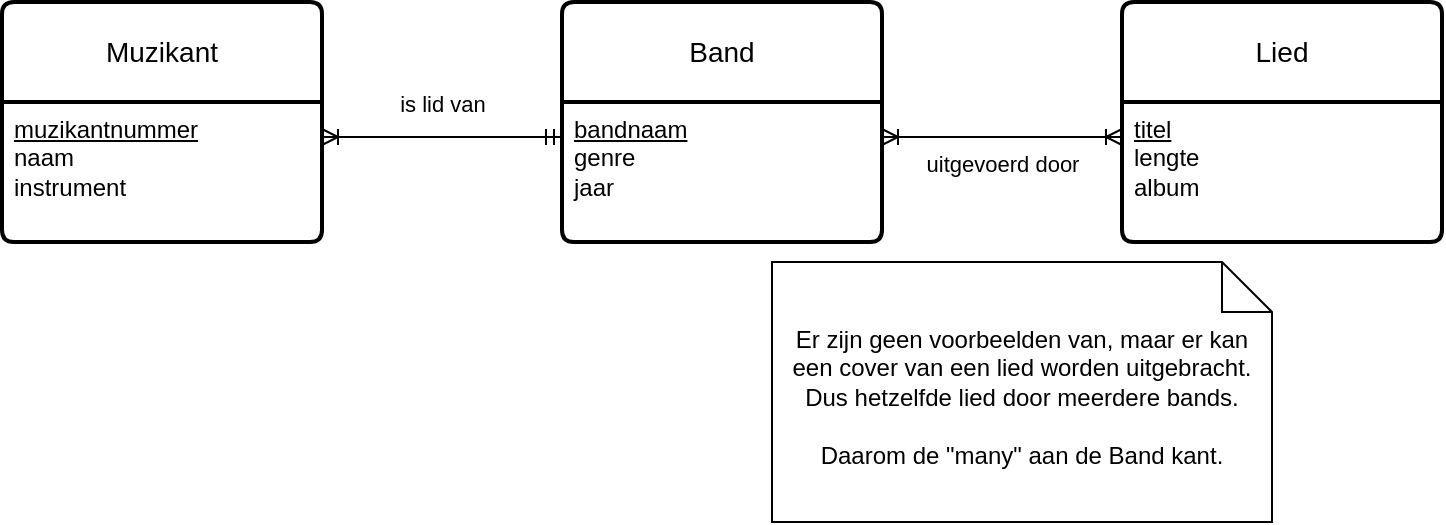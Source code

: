 <mxfile version="28.1.2">
  <diagram name="Page-1" id="e56a1550-8fbb-45ad-956c-1786394a9013">
    <mxGraphModel dx="1028" dy="611" grid="1" gridSize="10" guides="1" tooltips="1" connect="1" arrows="1" fold="1" page="1" pageScale="1" pageWidth="1100" pageHeight="850" background="none" math="0" shadow="0">
      <root>
        <mxCell id="0" />
        <mxCell id="1" parent="0" />
        <mxCell id="ei4-Yj0OnqYiABqFhU_M-1" value="Band" style="swimlane;childLayout=stackLayout;horizontal=1;startSize=50;horizontalStack=0;rounded=1;fontSize=14;fontStyle=0;strokeWidth=2;resizeParent=0;resizeLast=1;shadow=0;dashed=0;align=center;arcSize=4;whiteSpace=wrap;html=1;" parent="1" vertex="1">
          <mxGeometry x="320" y="40" width="160" height="120" as="geometry" />
        </mxCell>
        <mxCell id="ei4-Yj0OnqYiABqFhU_M-2" value="&lt;u&gt;bandnaam&lt;/u&gt;&lt;div&gt;genre&lt;/div&gt;&lt;div&gt;jaar&lt;/div&gt;" style="align=left;strokeColor=none;fillColor=none;spacingLeft=4;spacingRight=4;fontSize=12;verticalAlign=top;resizable=0;rotatable=0;part=1;html=1;whiteSpace=wrap;" parent="ei4-Yj0OnqYiABqFhU_M-1" vertex="1">
          <mxGeometry y="50" width="160" height="70" as="geometry" />
        </mxCell>
        <mxCell id="ei4-Yj0OnqYiABqFhU_M-3" value="Lied" style="swimlane;childLayout=stackLayout;horizontal=1;startSize=50;horizontalStack=0;rounded=1;fontSize=14;fontStyle=0;strokeWidth=2;resizeParent=0;resizeLast=1;shadow=0;dashed=0;align=center;arcSize=4;whiteSpace=wrap;html=1;" parent="1" vertex="1">
          <mxGeometry x="600" y="40" width="160" height="120" as="geometry" />
        </mxCell>
        <mxCell id="ei4-Yj0OnqYiABqFhU_M-4" value="&lt;u&gt;titel&lt;/u&gt;&lt;div&gt;lengte&lt;/div&gt;&lt;div&gt;album&lt;/div&gt;" style="align=left;strokeColor=none;fillColor=none;spacingLeft=4;spacingRight=4;fontSize=12;verticalAlign=top;resizable=0;rotatable=0;part=1;html=1;whiteSpace=wrap;" parent="ei4-Yj0OnqYiABqFhU_M-3" vertex="1">
          <mxGeometry y="50" width="160" height="70" as="geometry" />
        </mxCell>
        <mxCell id="ei4-Yj0OnqYiABqFhU_M-5" value="Muzikant" style="swimlane;childLayout=stackLayout;horizontal=1;startSize=50;horizontalStack=0;rounded=1;fontSize=14;fontStyle=0;strokeWidth=2;resizeParent=0;resizeLast=1;shadow=0;dashed=0;align=center;arcSize=4;whiteSpace=wrap;html=1;" parent="1" vertex="1">
          <mxGeometry x="40" y="40" width="160" height="120" as="geometry" />
        </mxCell>
        <mxCell id="ei4-Yj0OnqYiABqFhU_M-6" value="&lt;u&gt;muzikantnummer&lt;/u&gt;&lt;div&gt;naam&lt;/div&gt;&lt;div&gt;instrument&lt;/div&gt;" style="align=left;strokeColor=none;fillColor=none;spacingLeft=4;spacingRight=4;fontSize=12;verticalAlign=top;resizable=0;rotatable=0;part=1;html=1;whiteSpace=wrap;" parent="ei4-Yj0OnqYiABqFhU_M-5" vertex="1">
          <mxGeometry y="50" width="160" height="70" as="geometry" />
        </mxCell>
        <mxCell id="ei4-Yj0OnqYiABqFhU_M-9" value="" style="endArrow=ERmandOne;html=1;rounded=0;exitX=1;exitY=0.25;exitDx=0;exitDy=0;entryX=0;entryY=0.25;entryDx=0;entryDy=0;startArrow=ERoneToMany;startFill=0;endFill=0;" parent="1" source="ei4-Yj0OnqYiABqFhU_M-6" target="ei4-Yj0OnqYiABqFhU_M-2" edge="1">
          <mxGeometry relative="1" as="geometry">
            <mxPoint x="480" y="330" as="sourcePoint" />
            <mxPoint x="640" y="330" as="targetPoint" />
          </mxGeometry>
        </mxCell>
        <mxCell id="ei4-Yj0OnqYiABqFhU_M-14" value="is lid van" style="edgeLabel;html=1;align=center;verticalAlign=middle;resizable=0;points=[];" parent="ei4-Yj0OnqYiABqFhU_M-9" vertex="1" connectable="0">
          <mxGeometry x="-0.313" y="2" relative="1" as="geometry">
            <mxPoint x="19" y="-15" as="offset" />
          </mxGeometry>
        </mxCell>
        <mxCell id="ei4-Yj0OnqYiABqFhU_M-11" value="" style="endArrow=ERoneToMany;html=1;rounded=0;exitX=1;exitY=0.25;exitDx=0;exitDy=0;entryX=0;entryY=0.25;entryDx=0;entryDy=0;startArrow=ERoneToMany;startFill=0;endFill=0;" parent="1" source="ei4-Yj0OnqYiABqFhU_M-2" target="ei4-Yj0OnqYiABqFhU_M-4" edge="1">
          <mxGeometry relative="1" as="geometry">
            <mxPoint x="550" y="330" as="sourcePoint" />
            <mxPoint x="710" y="330" as="targetPoint" />
          </mxGeometry>
        </mxCell>
        <mxCell id="ei4-Yj0OnqYiABqFhU_M-16" value="uitgevoerd door" style="edgeLabel;html=1;align=center;verticalAlign=middle;resizable=0;points=[];" parent="ei4-Yj0OnqYiABqFhU_M-11" vertex="1" connectable="0">
          <mxGeometry x="-0.197" y="-1" relative="1" as="geometry">
            <mxPoint x="12" y="12" as="offset" />
          </mxGeometry>
        </mxCell>
        <mxCell id="ei4-Yj0OnqYiABqFhU_M-13" value="Er zijn geen voorbeelden van, maar er kan een cover van een lied worden uitgebracht. Dus hetzelfde lied door meerdere bands.&lt;div&gt;&lt;br&gt;&lt;/div&gt;&lt;div&gt;Daarom de &quot;many&quot; aan de Band kant.&lt;/div&gt;" style="shape=note2;boundedLbl=1;whiteSpace=wrap;html=1;size=25;verticalAlign=top;align=center;" parent="1" vertex="1">
          <mxGeometry x="425" y="170" width="250" height="130" as="geometry" />
        </mxCell>
      </root>
    </mxGraphModel>
  </diagram>
</mxfile>
